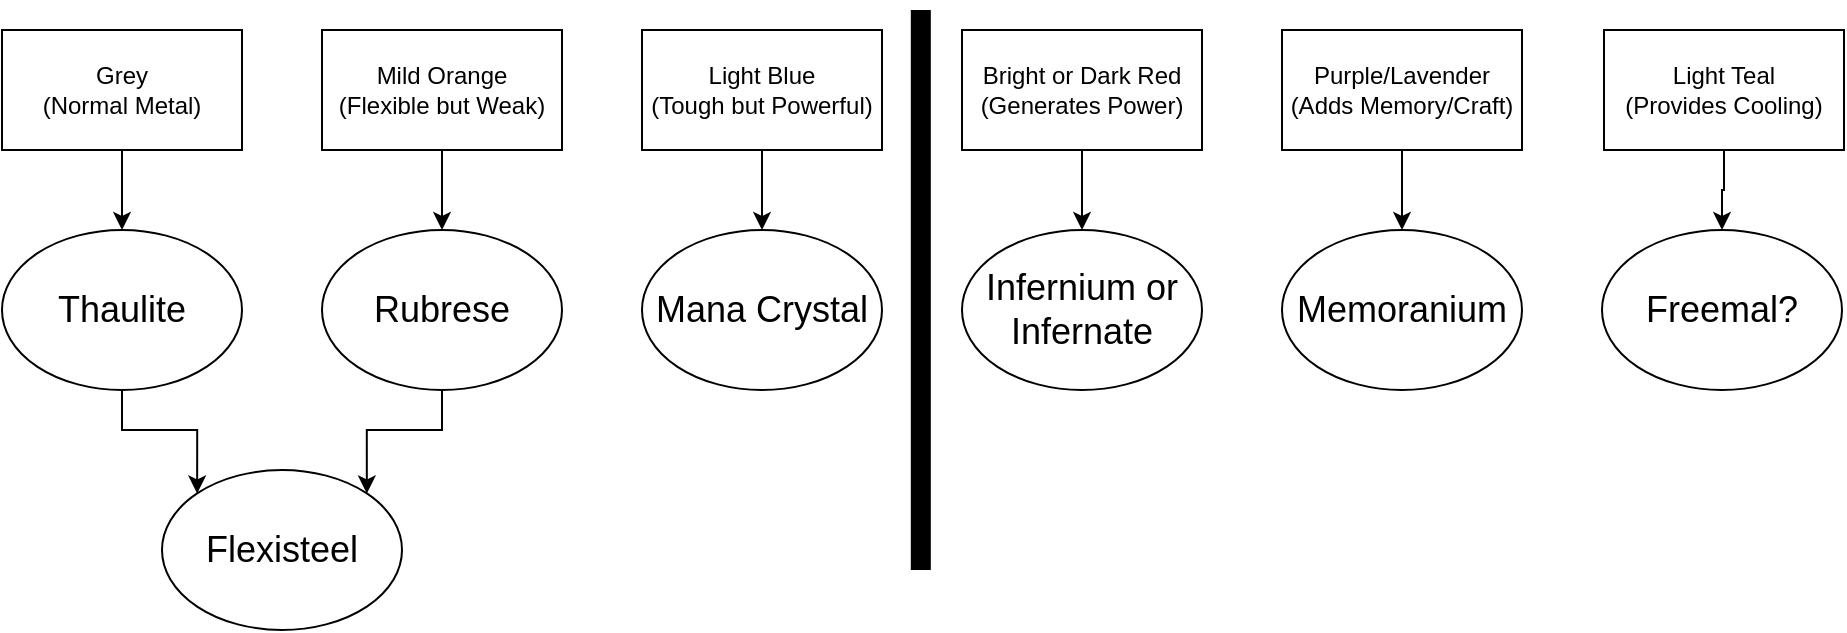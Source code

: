<mxfile version="14.9.3" type="github">
  <diagram id="dblAvddPHy4zHcdgNZNw" name="Page-1">
    <mxGraphModel dx="922" dy="526" grid="1" gridSize="10" guides="1" tooltips="1" connect="1" arrows="1" fold="1" page="1" pageScale="1" pageWidth="1000" pageHeight="950" math="0" shadow="0">
      <root>
        <mxCell id="0" />
        <mxCell id="1" parent="0" />
        <mxCell id="NblPLieoJubLbDfHQmZO-10" style="edgeStyle=orthogonalEdgeStyle;rounded=0;orthogonalLoop=1;jettySize=auto;html=1;exitX=0.5;exitY=1;exitDx=0;exitDy=0;entryX=1;entryY=0;entryDx=0;entryDy=0;" edge="1" parent="1" source="NblPLieoJubLbDfHQmZO-1" target="NblPLieoJubLbDfHQmZO-5">
          <mxGeometry relative="1" as="geometry" />
        </mxCell>
        <mxCell id="NblPLieoJubLbDfHQmZO-1" value="Rubrese" style="ellipse;whiteSpace=wrap;html=1;fontStyle=0;fontSize=18;fontFamily=Helvetica;" vertex="1" parent="1">
          <mxGeometry x="200" y="120" width="120" height="80" as="geometry" />
        </mxCell>
        <mxCell id="NblPLieoJubLbDfHQmZO-3" value="Freemal?" style="ellipse;whiteSpace=wrap;html=1;fontStyle=0;fontSize=18;fontFamily=Helvetica;" vertex="1" parent="1">
          <mxGeometry x="840" y="120" width="120" height="80" as="geometry" />
        </mxCell>
        <mxCell id="NblPLieoJubLbDfHQmZO-9" style="edgeStyle=orthogonalEdgeStyle;rounded=0;orthogonalLoop=1;jettySize=auto;html=1;exitX=0.5;exitY=1;exitDx=0;exitDy=0;entryX=0;entryY=0;entryDx=0;entryDy=0;" edge="1" parent="1" source="NblPLieoJubLbDfHQmZO-4" target="NblPLieoJubLbDfHQmZO-5">
          <mxGeometry relative="1" as="geometry" />
        </mxCell>
        <mxCell id="NblPLieoJubLbDfHQmZO-4" value="Thaulite" style="ellipse;whiteSpace=wrap;html=1;fontStyle=0;fontSize=18;fontFamily=Helvetica;" vertex="1" parent="1">
          <mxGeometry x="40" y="120" width="120" height="80" as="geometry" />
        </mxCell>
        <mxCell id="NblPLieoJubLbDfHQmZO-5" value="Flexisteel" style="ellipse;whiteSpace=wrap;html=1;fontStyle=0;fontSize=18;fontFamily=Helvetica;" vertex="1" parent="1">
          <mxGeometry x="120" y="240" width="120" height="80" as="geometry" />
        </mxCell>
        <mxCell id="NblPLieoJubLbDfHQmZO-6" value="Memoranium" style="ellipse;whiteSpace=wrap;html=1;fontStyle=0;fontSize=18;fontFamily=Helvetica;" vertex="1" parent="1">
          <mxGeometry x="680" y="120" width="120" height="80" as="geometry" />
        </mxCell>
        <mxCell id="NblPLieoJubLbDfHQmZO-7" value="Mana Crystal" style="ellipse;whiteSpace=wrap;html=1;fontStyle=0;fontSize=18;fontFamily=Helvetica;" vertex="1" parent="1">
          <mxGeometry x="360" y="120" width="120" height="80" as="geometry" />
        </mxCell>
        <mxCell id="NblPLieoJubLbDfHQmZO-8" value="Infernium or&lt;br style=&quot;font-size: 18px;&quot;&gt;Infernate" style="ellipse;whiteSpace=wrap;html=1;fontStyle=0;fontSize=18;fontFamily=Helvetica;" vertex="1" parent="1">
          <mxGeometry x="520" y="120" width="120" height="80" as="geometry" />
        </mxCell>
        <mxCell id="NblPLieoJubLbDfHQmZO-17" style="edgeStyle=orthogonalEdgeStyle;rounded=0;orthogonalLoop=1;jettySize=auto;html=1;exitX=0.5;exitY=1;exitDx=0;exitDy=0;entryX=0.5;entryY=0;entryDx=0;entryDy=0;fontFamily=Helvetica;fontSize=18;" edge="1" parent="1" source="NblPLieoJubLbDfHQmZO-11" target="NblPLieoJubLbDfHQmZO-4">
          <mxGeometry relative="1" as="geometry" />
        </mxCell>
        <mxCell id="NblPLieoJubLbDfHQmZO-11" value="Grey&lt;br&gt;(Normal Metal)" style="rounded=0;whiteSpace=wrap;html=1;fontFamily=Helvetica;fontSize=12;" vertex="1" parent="1">
          <mxGeometry x="40" y="20" width="120" height="60" as="geometry" />
        </mxCell>
        <mxCell id="NblPLieoJubLbDfHQmZO-21" style="edgeStyle=orthogonalEdgeStyle;rounded=0;orthogonalLoop=1;jettySize=auto;html=1;exitX=0.5;exitY=1;exitDx=0;exitDy=0;entryX=0.5;entryY=0;entryDx=0;entryDy=0;fontFamily=Helvetica;fontSize=18;" edge="1" parent="1" source="NblPLieoJubLbDfHQmZO-12" target="NblPLieoJubLbDfHQmZO-6">
          <mxGeometry relative="1" as="geometry" />
        </mxCell>
        <mxCell id="NblPLieoJubLbDfHQmZO-12" value="Purple/Lavender&lt;br&gt;(Adds Memory/Craft)" style="rounded=0;whiteSpace=wrap;html=1;fontFamily=Helvetica;fontSize=12;" vertex="1" parent="1">
          <mxGeometry x="680" y="20" width="120" height="60" as="geometry" />
        </mxCell>
        <mxCell id="NblPLieoJubLbDfHQmZO-22" style="edgeStyle=orthogonalEdgeStyle;rounded=0;orthogonalLoop=1;jettySize=auto;html=1;exitX=0.5;exitY=1;exitDx=0;exitDy=0;entryX=0.5;entryY=0;entryDx=0;entryDy=0;fontFamily=Helvetica;fontSize=18;" edge="1" parent="1" source="NblPLieoJubLbDfHQmZO-13" target="NblPLieoJubLbDfHQmZO-3">
          <mxGeometry relative="1" as="geometry" />
        </mxCell>
        <mxCell id="NblPLieoJubLbDfHQmZO-13" value="Light Teal&lt;br&gt;(Provides Cooling)" style="rounded=0;whiteSpace=wrap;html=1;fontFamily=Helvetica;fontSize=12;" vertex="1" parent="1">
          <mxGeometry x="841" y="20" width="120" height="60" as="geometry" />
        </mxCell>
        <mxCell id="NblPLieoJubLbDfHQmZO-20" style="edgeStyle=orthogonalEdgeStyle;rounded=0;orthogonalLoop=1;jettySize=auto;html=1;exitX=0.5;exitY=1;exitDx=0;exitDy=0;entryX=0.5;entryY=0;entryDx=0;entryDy=0;fontFamily=Helvetica;fontSize=18;" edge="1" parent="1" source="NblPLieoJubLbDfHQmZO-14" target="NblPLieoJubLbDfHQmZO-8">
          <mxGeometry relative="1" as="geometry" />
        </mxCell>
        <mxCell id="NblPLieoJubLbDfHQmZO-14" value="Bright or Dark Red&lt;br&gt;(Generates Power)" style="rounded=0;whiteSpace=wrap;html=1;fontFamily=Helvetica;fontSize=12;" vertex="1" parent="1">
          <mxGeometry x="520" y="20" width="120" height="60" as="geometry" />
        </mxCell>
        <mxCell id="NblPLieoJubLbDfHQmZO-18" style="edgeStyle=orthogonalEdgeStyle;rounded=0;orthogonalLoop=1;jettySize=auto;html=1;exitX=0.5;exitY=1;exitDx=0;exitDy=0;entryX=0.5;entryY=0;entryDx=0;entryDy=0;fontFamily=Helvetica;fontSize=18;" edge="1" parent="1" source="NblPLieoJubLbDfHQmZO-15" target="NblPLieoJubLbDfHQmZO-1">
          <mxGeometry relative="1" as="geometry" />
        </mxCell>
        <mxCell id="NblPLieoJubLbDfHQmZO-15" value="Mild Orange&lt;br&gt;(Flexible but Weak)" style="rounded=0;whiteSpace=wrap;html=1;fontFamily=Helvetica;fontSize=12;" vertex="1" parent="1">
          <mxGeometry x="200" y="20" width="120" height="60" as="geometry" />
        </mxCell>
        <mxCell id="NblPLieoJubLbDfHQmZO-19" style="edgeStyle=orthogonalEdgeStyle;rounded=0;orthogonalLoop=1;jettySize=auto;html=1;exitX=0.5;exitY=1;exitDx=0;exitDy=0;entryX=0.5;entryY=0;entryDx=0;entryDy=0;fontFamily=Helvetica;fontSize=18;" edge="1" parent="1" source="NblPLieoJubLbDfHQmZO-16" target="NblPLieoJubLbDfHQmZO-7">
          <mxGeometry relative="1" as="geometry" />
        </mxCell>
        <mxCell id="NblPLieoJubLbDfHQmZO-16" value="Light Blue&lt;br&gt;(Tough but Powerful)" style="rounded=0;whiteSpace=wrap;html=1;fontFamily=Helvetica;fontSize=12;" vertex="1" parent="1">
          <mxGeometry x="360" y="20" width="120" height="60" as="geometry" />
        </mxCell>
        <mxCell id="NblPLieoJubLbDfHQmZO-23" value="" style="endArrow=none;html=1;fontFamily=Helvetica;fontSize=18;jumpSize=6;strokeWidth=10;" edge="1" parent="1">
          <mxGeometry width="50" height="50" relative="1" as="geometry">
            <mxPoint x="499.41" y="290" as="sourcePoint" />
            <mxPoint x="499.41" y="10" as="targetPoint" />
          </mxGeometry>
        </mxCell>
      </root>
    </mxGraphModel>
  </diagram>
</mxfile>
